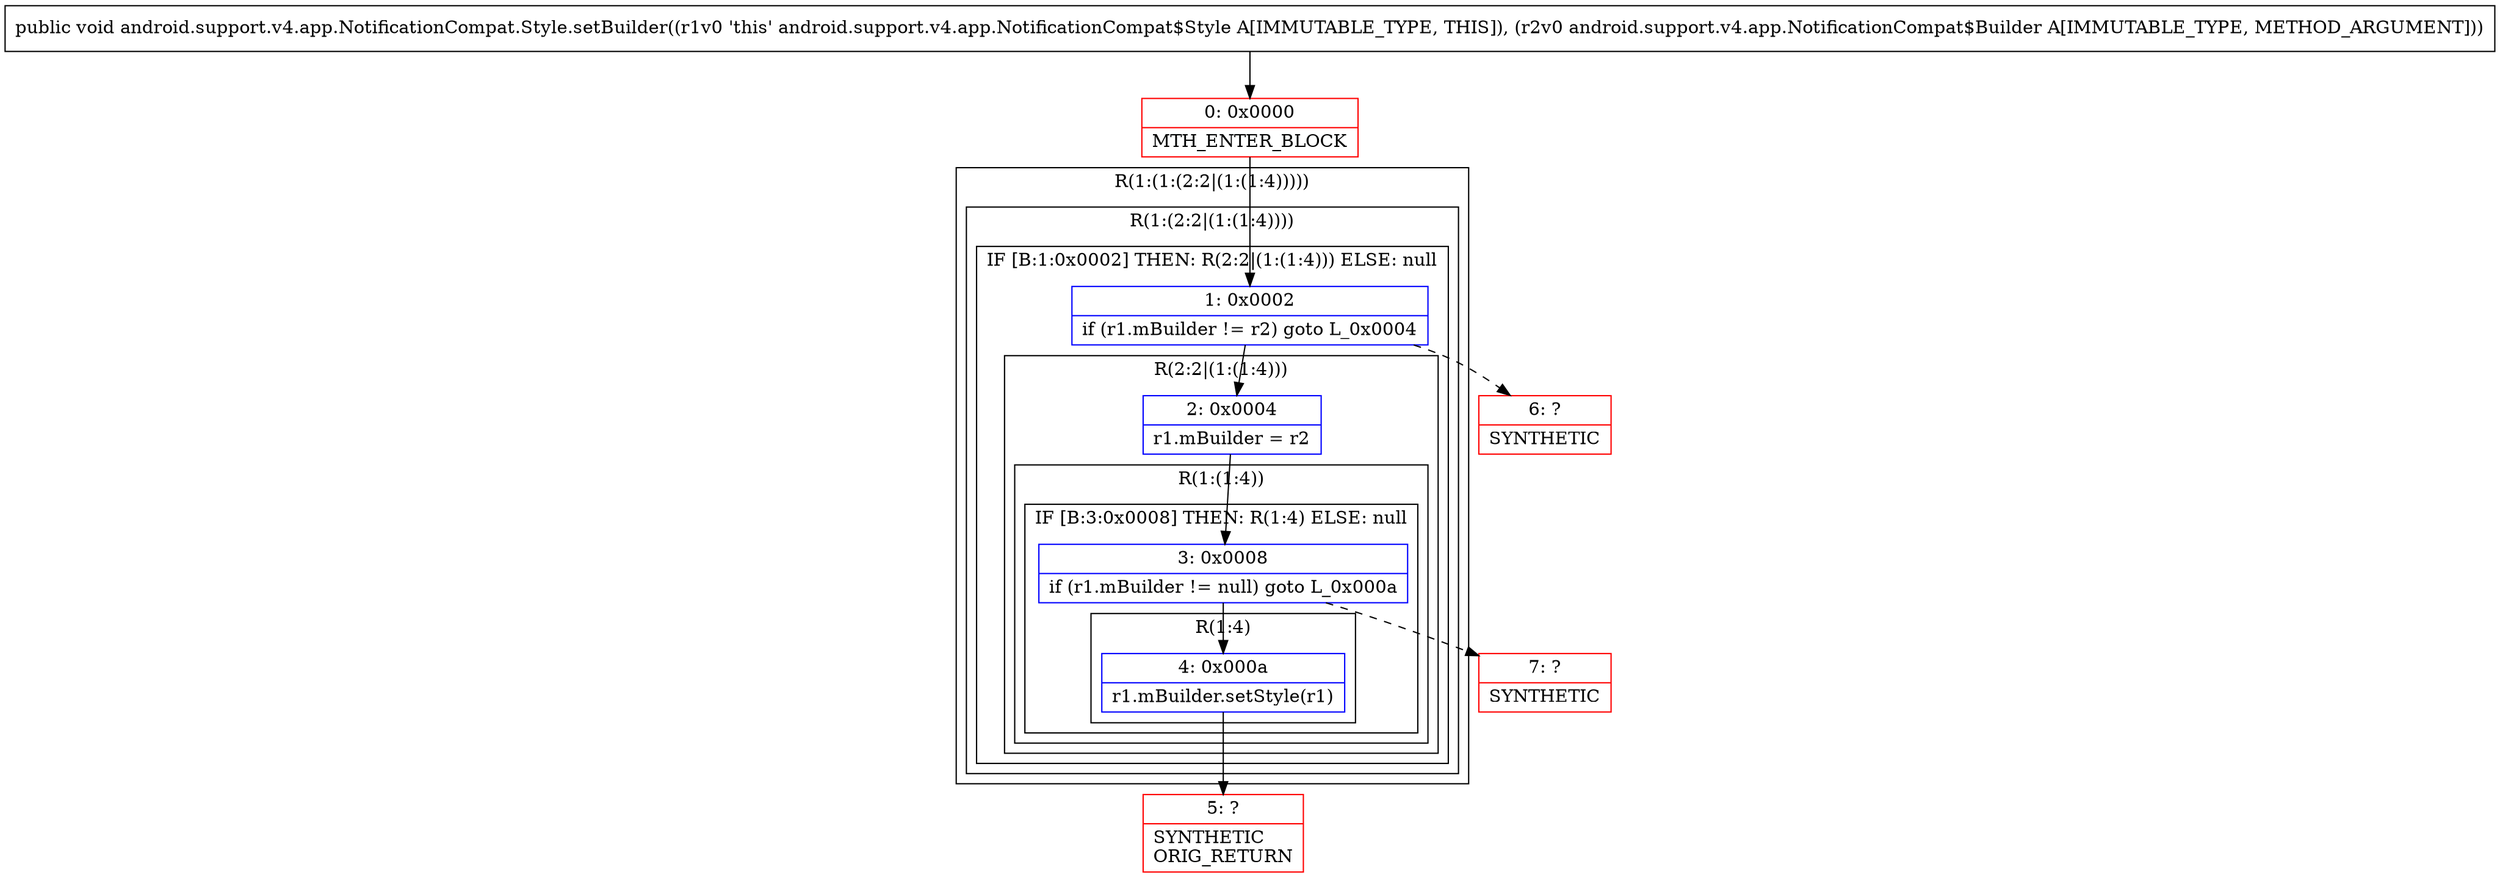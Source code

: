 digraph "CFG forandroid.support.v4.app.NotificationCompat.Style.setBuilder(Landroid\/support\/v4\/app\/NotificationCompat$Builder;)V" {
subgraph cluster_Region_1677708832 {
label = "R(1:(1:(2:2|(1:(1:4)))))";
node [shape=record,color=blue];
subgraph cluster_Region_249878473 {
label = "R(1:(2:2|(1:(1:4))))";
node [shape=record,color=blue];
subgraph cluster_IfRegion_1559000356 {
label = "IF [B:1:0x0002] THEN: R(2:2|(1:(1:4))) ELSE: null";
node [shape=record,color=blue];
Node_1 [shape=record,label="{1\:\ 0x0002|if (r1.mBuilder != r2) goto L_0x0004\l}"];
subgraph cluster_Region_1734539169 {
label = "R(2:2|(1:(1:4)))";
node [shape=record,color=blue];
Node_2 [shape=record,label="{2\:\ 0x0004|r1.mBuilder = r2\l}"];
subgraph cluster_Region_2054273955 {
label = "R(1:(1:4))";
node [shape=record,color=blue];
subgraph cluster_IfRegion_1384341947 {
label = "IF [B:3:0x0008] THEN: R(1:4) ELSE: null";
node [shape=record,color=blue];
Node_3 [shape=record,label="{3\:\ 0x0008|if (r1.mBuilder != null) goto L_0x000a\l}"];
subgraph cluster_Region_1845066650 {
label = "R(1:4)";
node [shape=record,color=blue];
Node_4 [shape=record,label="{4\:\ 0x000a|r1.mBuilder.setStyle(r1)\l}"];
}
}
}
}
}
}
}
Node_0 [shape=record,color=red,label="{0\:\ 0x0000|MTH_ENTER_BLOCK\l}"];
Node_5 [shape=record,color=red,label="{5\:\ ?|SYNTHETIC\lORIG_RETURN\l}"];
Node_6 [shape=record,color=red,label="{6\:\ ?|SYNTHETIC\l}"];
Node_7 [shape=record,color=red,label="{7\:\ ?|SYNTHETIC\l}"];
MethodNode[shape=record,label="{public void android.support.v4.app.NotificationCompat.Style.setBuilder((r1v0 'this' android.support.v4.app.NotificationCompat$Style A[IMMUTABLE_TYPE, THIS]), (r2v0 android.support.v4.app.NotificationCompat$Builder A[IMMUTABLE_TYPE, METHOD_ARGUMENT])) }"];
MethodNode -> Node_0;
Node_1 -> Node_2;
Node_1 -> Node_6[style=dashed];
Node_2 -> Node_3;
Node_3 -> Node_4;
Node_3 -> Node_7[style=dashed];
Node_4 -> Node_5;
Node_0 -> Node_1;
}

